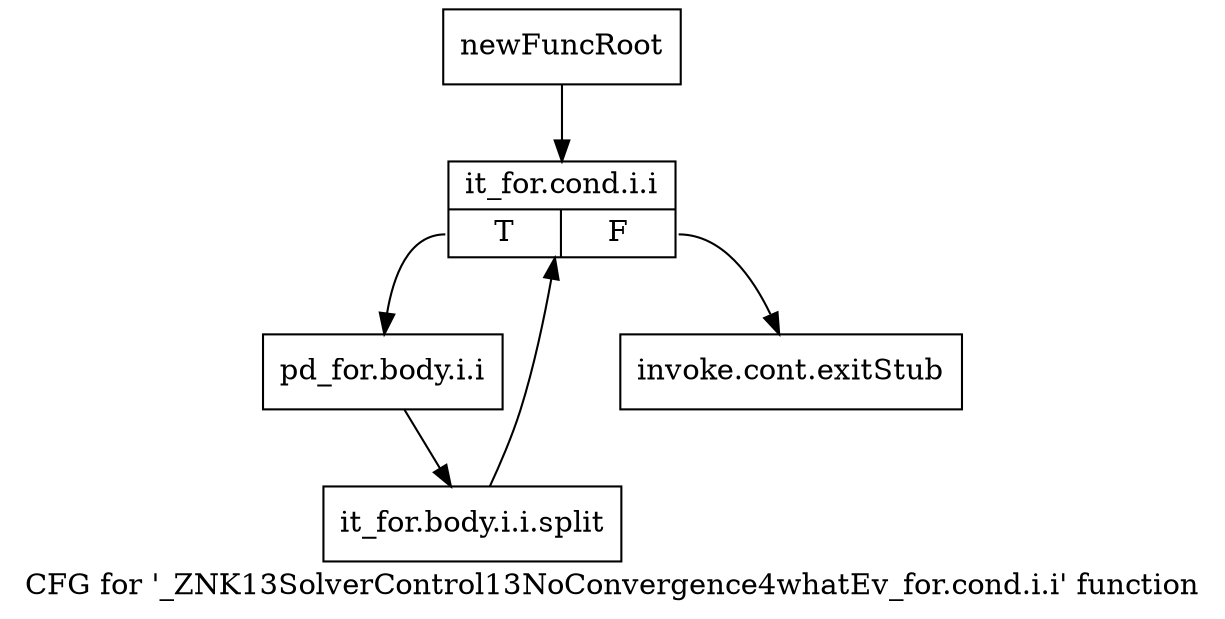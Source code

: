 digraph "CFG for '_ZNK13SolverControl13NoConvergence4whatEv_for.cond.i.i' function" {
	label="CFG for '_ZNK13SolverControl13NoConvergence4whatEv_for.cond.i.i' function";

	Node0x967fb20 [shape=record,label="{newFuncRoot}"];
	Node0x967fb20 -> Node0x967fbc0;
	Node0x967fb70 [shape=record,label="{invoke.cont.exitStub}"];
	Node0x967fbc0 [shape=record,label="{it_for.cond.i.i|{<s0>T|<s1>F}}"];
	Node0x967fbc0:s0 -> Node0x967fc10;
	Node0x967fbc0:s1 -> Node0x967fb70;
	Node0x967fc10 [shape=record,label="{pd_for.body.i.i}"];
	Node0x967fc10 -> Node0xb60b720;
	Node0xb60b720 [shape=record,label="{it_for.body.i.i.split}"];
	Node0xb60b720 -> Node0x967fbc0;
}

